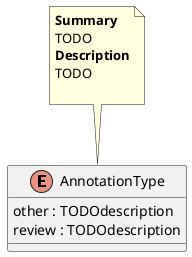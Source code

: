 @startuml
enum AnnotationType {
    other : TODOdescription
    review : TODOdescription
}
note top of AnnotationType
<b>Summary</b>
TODO
<b>Description</b>
TODO

end note
@enduml
